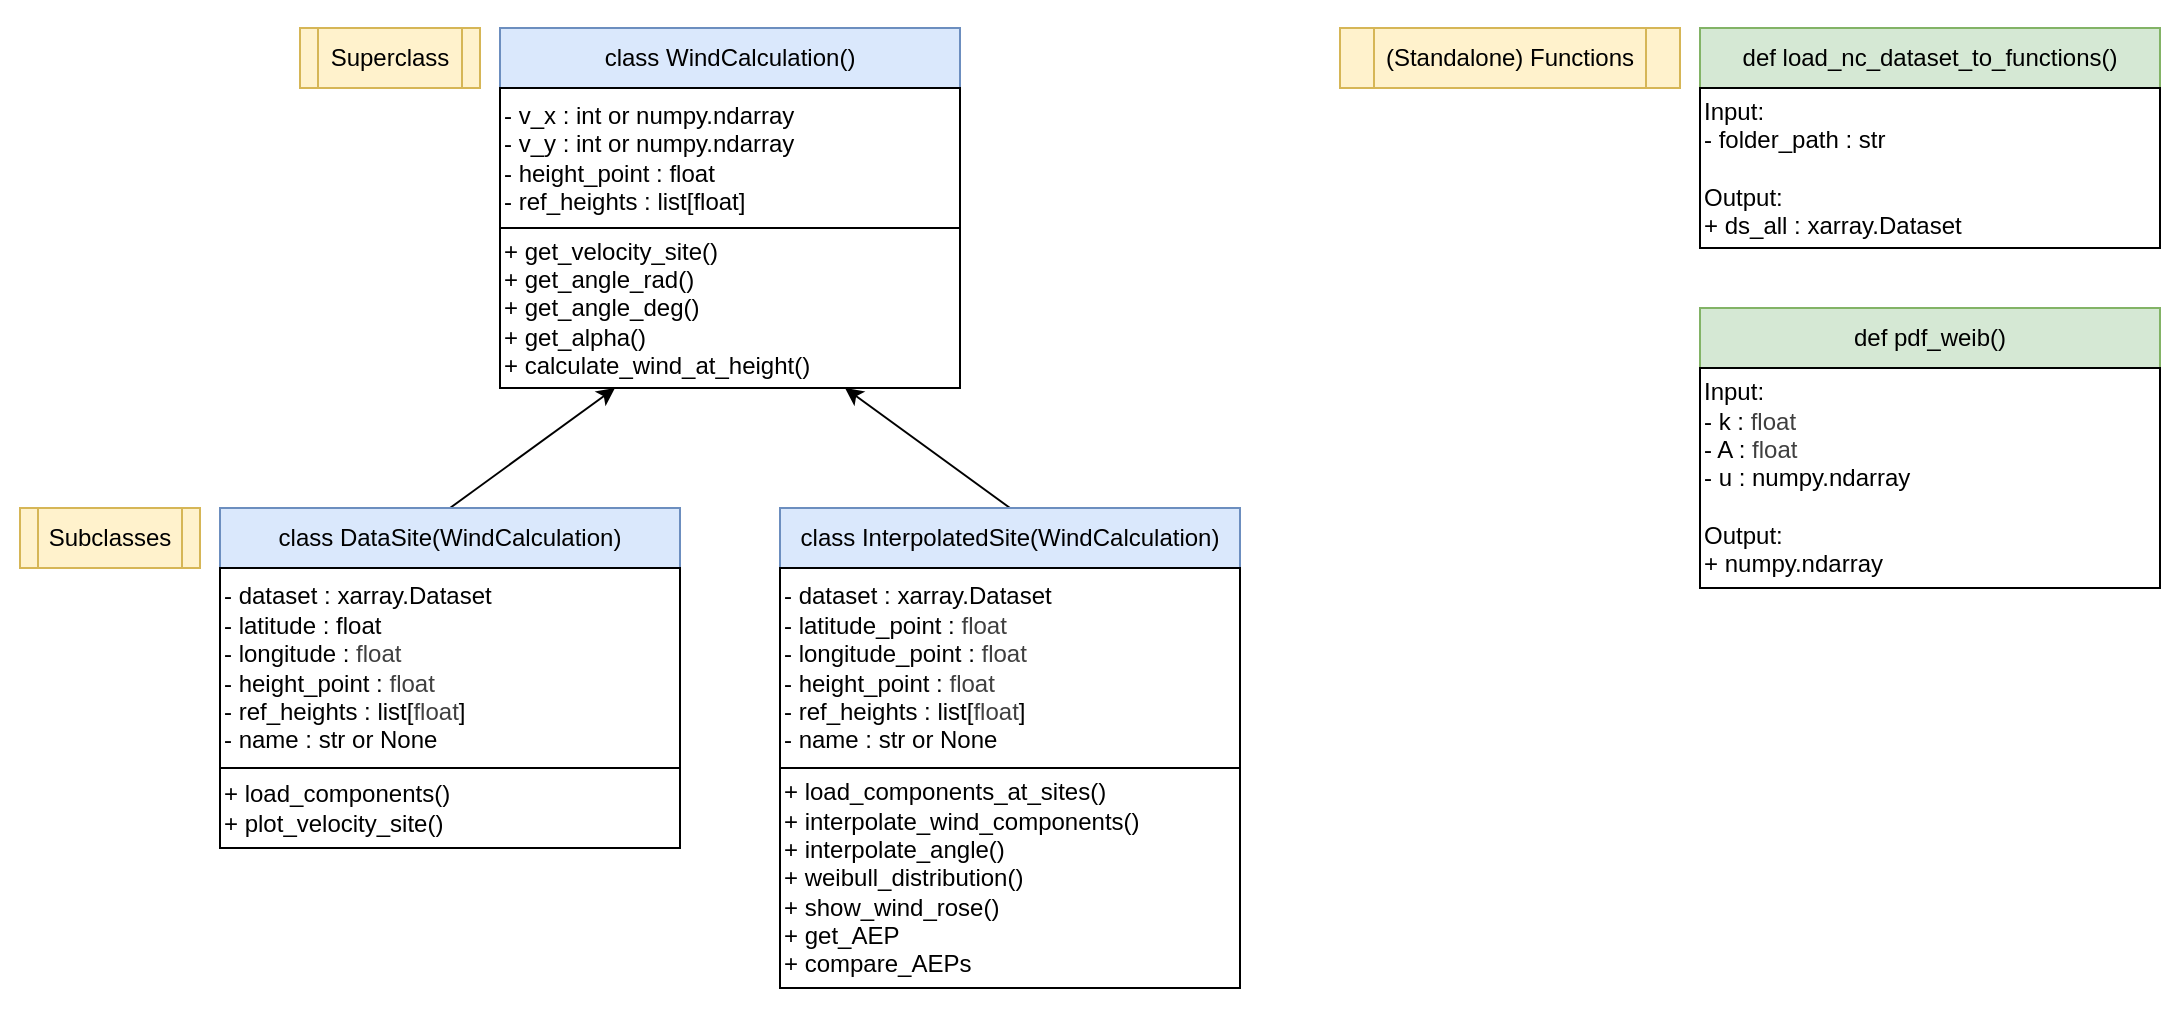 <mxfile>
    <diagram id="KyMx_F-SmI5y71zodP5E" name="Overview">
        <mxGraphModel dx="769" dy="360" grid="1" gridSize="10" guides="1" tooltips="1" connect="1" arrows="1" fold="1" page="1" pageScale="1" pageWidth="827" pageHeight="1169" math="0" shadow="0">
            <root>
                <mxCell id="0"/>
                <mxCell id="1" parent="0"/>
                <mxCell id="zshkGttgZmD-BAlz3QLt-19" value="" style="rounded=0;whiteSpace=wrap;html=1;strokeColor=none;" parent="1" vertex="1">
                    <mxGeometry x="30" y="26.5" width="1090" height="503.5" as="geometry"/>
                </mxCell>
                <mxCell id="2" value="class WindCalculation()" style="rounded=0;whiteSpace=wrap;html=1;fillColor=#dae8fc;strokeColor=#6c8ebf;" parent="1" vertex="1">
                    <mxGeometry x="280" y="40" width="230" height="30" as="geometry"/>
                </mxCell>
                <mxCell id="3" value="- v_x : int or numpy.ndarray&lt;div&gt;- v_y : int or numpy.ndarray&lt;/div&gt;&lt;div&gt;- height_point : float&lt;/div&gt;&lt;div&gt;- ref_heights : list[float]&lt;/div&gt;" style="rounded=0;whiteSpace=wrap;html=1;align=left;" parent="1" vertex="1">
                    <mxGeometry x="280" y="70" width="230" height="70" as="geometry"/>
                </mxCell>
                <mxCell id="4" value="+ get_velocity_site()&lt;div&gt;+ get_angle_rad()&lt;/div&gt;&lt;div&gt;+ get_angle_deg()&lt;/div&gt;&lt;div&gt;+ get_alpha()&lt;/div&gt;&lt;div&gt;+ calculate_wind_at_height()&lt;/div&gt;" style="rounded=0;whiteSpace=wrap;html=1;align=left;" parent="1" vertex="1">
                    <mxGeometry x="280" y="140" width="230" height="80" as="geometry"/>
                </mxCell>
                <mxCell id="9" style="edgeStyle=none;html=1;exitX=0.5;exitY=0;exitDx=0;exitDy=0;entryX=0.25;entryY=1;entryDx=0;entryDy=0;" parent="1" source="5" target="4" edge="1">
                    <mxGeometry relative="1" as="geometry"/>
                </mxCell>
                <mxCell id="5" value="class DataSite(WindCalculation)" style="rounded=0;whiteSpace=wrap;html=1;fillColor=#dae8fc;strokeColor=#6c8ebf;" parent="1" vertex="1">
                    <mxGeometry x="140" y="280" width="230" height="30" as="geometry"/>
                </mxCell>
                <mxCell id="10" style="edgeStyle=none;html=1;exitX=0.5;exitY=0;exitDx=0;exitDy=0;entryX=0.75;entryY=1;entryDx=0;entryDy=0;" parent="1" source="6" target="4" edge="1">
                    <mxGeometry relative="1" as="geometry"/>
                </mxCell>
                <mxCell id="6" value="class InterpolatedSite(WindCalculation)" style="rounded=0;whiteSpace=wrap;html=1;fillColor=#dae8fc;strokeColor=#6c8ebf;" parent="1" vertex="1">
                    <mxGeometry x="420" y="280" width="230" height="30" as="geometry"/>
                </mxCell>
                <mxCell id="7" value="&lt;div&gt;- dataset :&amp;nbsp;xarray.Dataset&lt;/div&gt;&lt;div&gt;- latitude : float&lt;/div&gt;&lt;div&gt;- longitude :&amp;nbsp;&lt;span style=&quot;color: rgb(63, 63, 63); background-color: transparent;&quot;&gt;float&lt;/span&gt;&lt;/div&gt;&lt;span style=&quot;background-color: transparent;&quot;&gt;- height_point :&amp;nbsp;&lt;/span&gt;&lt;span style=&quot;color: rgb(63, 63, 63);&quot;&gt;float&lt;/span&gt;&lt;div&gt;- ref_heights : list[&lt;span style=&quot;color: rgb(63, 63, 63);&quot;&gt;float&lt;/span&gt;]&lt;/div&gt;&lt;div&gt;- name : str or None&lt;/div&gt;" style="rounded=0;whiteSpace=wrap;html=1;align=left;" parent="1" vertex="1">
                    <mxGeometry x="140" y="310" width="230" height="100" as="geometry"/>
                </mxCell>
                <mxCell id="8" value="+ load_components()&lt;div&gt;+ plot_velocity_site()&lt;/div&gt;" style="rounded=0;whiteSpace=wrap;html=1;align=left;" parent="1" vertex="1">
                    <mxGeometry x="140" y="410" width="230" height="40" as="geometry"/>
                </mxCell>
                <mxCell id="11" value="Superclass" style="shape=process;whiteSpace=wrap;html=1;backgroundOutline=1;fillColor=#fff2cc;strokeColor=#d6b656;" parent="1" vertex="1">
                    <mxGeometry x="180" y="40" width="90" height="30" as="geometry"/>
                </mxCell>
                <mxCell id="12" value="Subclasses" style="shape=process;whiteSpace=wrap;html=1;backgroundOutline=1;fillColor=#fff2cc;strokeColor=#d6b656;" parent="1" vertex="1">
                    <mxGeometry x="40" y="280" width="90" height="30" as="geometry"/>
                </mxCell>
                <mxCell id="13" value="&lt;div&gt;- dataset :&amp;nbsp;xarray.Dataset&lt;/div&gt;&lt;div&gt;- latitude_point :&amp;nbsp;&lt;span style=&quot;color: rgb(63, 63, 63); background-color: transparent;&quot;&gt;float&lt;/span&gt;&lt;/div&gt;&lt;div&gt;- longitude_point :&amp;nbsp;&lt;span style=&quot;color: rgb(63, 63, 63); background-color: transparent;&quot;&gt;float&lt;/span&gt;&lt;/div&gt;&lt;span style=&quot;background-color: transparent;&quot;&gt;- height_point :&amp;nbsp;&lt;/span&gt;&lt;span style=&quot;color: rgb(63, 63, 63);&quot;&gt;float&lt;/span&gt;&lt;div&gt;- ref_heights : list[&lt;span style=&quot;color: rgb(63, 63, 63);&quot;&gt;float&lt;/span&gt;]&lt;/div&gt;&lt;div&gt;- name : str or None&lt;/div&gt;" style="rounded=0;whiteSpace=wrap;html=1;align=left;" parent="1" vertex="1">
                    <mxGeometry x="420" y="310" width="230" height="100" as="geometry"/>
                </mxCell>
                <mxCell id="14" value="+ load_components_at_sites()&lt;div&gt;+ interpolate_wind_components()&lt;/div&gt;&lt;div&gt;+ interpolate_angle()&lt;/div&gt;&lt;div&gt;+ weibull_distribution()&lt;/div&gt;&lt;div&gt;+ show_wind_rose()&lt;/div&gt;&lt;div&gt;+ get_AEP&lt;/div&gt;&lt;div&gt;+ compare_AEPs&lt;/div&gt;" style="rounded=0;whiteSpace=wrap;html=1;align=left;" parent="1" vertex="1">
                    <mxGeometry x="420" y="410" width="230" height="110" as="geometry"/>
                </mxCell>
                <mxCell id="15" value="(Standalone) Functions" style="shape=process;whiteSpace=wrap;html=1;backgroundOutline=1;fillColor=#fff2cc;strokeColor=#d6b656;" parent="1" vertex="1">
                    <mxGeometry x="700" y="40" width="170" height="30" as="geometry"/>
                </mxCell>
                <mxCell id="16" value="def load_nc_dataset_to_functions()" style="rounded=0;whiteSpace=wrap;html=1;fillColor=#d5e8d4;strokeColor=#82b366;" parent="1" vertex="1">
                    <mxGeometry x="880" y="40" width="230" height="30" as="geometry"/>
                </mxCell>
                <mxCell id="17" value="&lt;div&gt;Input:&lt;/div&gt;- folder_path :&amp;nbsp;str&lt;br&gt;&lt;div&gt;&lt;br&gt;&lt;/div&gt;&lt;div&gt;Output:&lt;/div&gt;&lt;div&gt;+ ds_all : xarray.Dataset&lt;/div&gt;" style="rounded=0;whiteSpace=wrap;html=1;align=left;" parent="1" vertex="1">
                    <mxGeometry x="880" y="70" width="230" height="80" as="geometry"/>
                </mxCell>
                <mxCell id="18" value="def pdf_weib()" style="rounded=0;whiteSpace=wrap;html=1;fillColor=#d5e8d4;strokeColor=#82b366;" parent="1" vertex="1">
                    <mxGeometry x="880" y="180" width="230" height="30" as="geometry"/>
                </mxCell>
                <mxCell id="19" value="&lt;div&gt;Input:&lt;/div&gt;- k :&amp;nbsp;&lt;span style=&quot;color: rgb(63, 63, 63);&quot;&gt;float&lt;/span&gt;&lt;div&gt;&lt;font color=&quot;#000000&quot;&gt;- A :&amp;nbsp;&lt;/font&gt;&lt;span style=&quot;color: rgb(63, 63, 63); background-color: transparent;&quot;&gt;float&lt;/span&gt;&lt;/div&gt;&lt;div&gt;&lt;font color=&quot;#000000&quot;&gt;- u : numpy.ndarray&lt;br&gt;&lt;/font&gt;&lt;div&gt;&lt;br&gt;&lt;/div&gt;&lt;div&gt;Output:&lt;/div&gt;&lt;div&gt;+&amp;nbsp;&lt;span style=&quot;color: rgb(0, 0, 0); background-color: transparent;&quot;&gt;numpy.ndarray&lt;/span&gt;&lt;/div&gt;&lt;/div&gt;" style="rounded=0;whiteSpace=wrap;html=1;align=left;" parent="1" vertex="1">
                    <mxGeometry x="880" y="210" width="230" height="110" as="geometry"/>
                </mxCell>
            </root>
        </mxGraphModel>
    </diagram>
    <diagram id="iiaf0r2DTsLB-Huh9DbL" name="Flowchart">
        <mxGraphModel dx="769" dy="360" grid="1" gridSize="10" guides="1" tooltips="1" connect="1" arrows="1" fold="1" page="1" pageScale="1" pageWidth="827" pageHeight="1169" math="0" shadow="0">
            <root>
                <mxCell id="0"/>
                <mxCell id="1" parent="0"/>
                <mxCell id="VdhQDZseqNjgmnQb-JIj-1" value="" style="rounded=0;whiteSpace=wrap;html=1;strokeColor=none;" parent="1" vertex="1">
                    <mxGeometry x="30" y="26.5" width="1490" height="613.5" as="geometry"/>
                </mxCell>
                <mxCell id="lu054xU_zKwWIk47hF1_-1" value="Flowchart (Example usage)" style="shape=process;whiteSpace=wrap;html=1;backgroundOutline=1;fillColor=#fff2cc;strokeColor=#d6b656;" parent="1" vertex="1">
                    <mxGeometry x="40" y="36.5" width="130" height="30" as="geometry"/>
                </mxCell>
                <mxCell id="lu054xU_zKwWIk47hF1_-2" value="def load_nc_dataset_to_functions()" style="rounded=0;whiteSpace=wrap;html=1;fillColor=#d5e8d4;strokeColor=#82b366;" parent="1" vertex="1">
                    <mxGeometry x="173" y="126.5" width="190" height="60" as="geometry"/>
                </mxCell>
                <mxCell id="lu054xU_zKwWIk47hF1_-3" value="" style="endArrow=classic;html=1;entryX=0.5;entryY=0;entryDx=0;entryDy=0;strokeWidth=2;" parent="1" target="lu054xU_zKwWIk47hF1_-2" edge="1">
                    <mxGeometry width="50" height="50" relative="1" as="geometry">
                        <mxPoint x="268" y="76.5" as="sourcePoint"/>
                        <mxPoint x="463" y="36.5" as="targetPoint"/>
                    </mxGeometry>
                </mxCell>
                <mxCell id="lu054xU_zKwWIk47hF1_-4" value="folder_path : str" style="text;html=1;align=left;verticalAlign=middle;whiteSpace=wrap;rounded=0;" parent="1" vertex="1">
                    <mxGeometry x="283" y="86.5" width="150" height="30" as="geometry"/>
                </mxCell>
                <mxCell id="lu054xU_zKwWIk47hF1_-5" value="" style="endArrow=classic;html=1;entryX=0.5;entryY=0;entryDx=0;entryDy=0;strokeWidth=2;exitX=0.5;exitY=1;exitDx=0;exitDy=0;" parent="1" source="lu054xU_zKwWIk47hF1_-2" target="lu054xU_zKwWIk47hF1_-7" edge="1">
                    <mxGeometry width="50" height="50" relative="1" as="geometry">
                        <mxPoint x="265.5" y="186.5" as="sourcePoint"/>
                        <mxPoint x="265.5" y="236.5" as="targetPoint"/>
                    </mxGeometry>
                </mxCell>
                <mxCell id="lu054xU_zKwWIk47hF1_-6" value="ds_all : xarray.Dataset" style="text;html=1;align=left;verticalAlign=middle;whiteSpace=wrap;rounded=0;" parent="1" vertex="1">
                    <mxGeometry x="283" y="196.5" width="150" height="30" as="geometry"/>
                </mxCell>
                <mxCell id="lu054xU_zKwWIk47hF1_-7" value="object InterpolatedSite()" style="rounded=1;whiteSpace=wrap;html=1;fillColor=#dae8fc;strokeColor=#6c8ebf;" parent="1" vertex="1">
                    <mxGeometry x="173" y="236.5" width="190" height="60" as="geometry"/>
                </mxCell>
                <mxCell id="lu054xU_zKwWIk47hF1_-8" value="" style="endArrow=classic;html=1;entryX=0;entryY=0.75;entryDx=0;entryDy=0;strokeWidth=2;" parent="1" target="lu054xU_zKwWIk47hF1_-7" edge="1">
                    <mxGeometry width="50" height="50" relative="1" as="geometry">
                        <mxPoint x="40" y="281.5" as="sourcePoint"/>
                        <mxPoint x="103" y="276.5" as="targetPoint"/>
                    </mxGeometry>
                </mxCell>
                <mxCell id="lu054xU_zKwWIk47hF1_-9" value="" style="endArrow=classic;html=1;strokeWidth=2;exitX=0.5;exitY=1;exitDx=0;exitDy=0;" parent="1" source="lu054xU_zKwWIk47hF1_-7" edge="1">
                    <mxGeometry width="50" height="50" relative="1" as="geometry">
                        <mxPoint x="278" y="86.5" as="sourcePoint"/>
                        <mxPoint x="268" y="366.5" as="targetPoint"/>
                    </mxGeometry>
                </mxCell>
                <mxCell id="lu054xU_zKwWIk47hF1_-10" value="" style="verticalLabelPosition=bottom;shadow=0;dashed=0;align=center;html=1;verticalAlign=top;strokeWidth=1;shape=mxgraph.mockup.graphics.plotChart;strokeColor=none;strokeColor2=#aaaaaa;strokeColor3=#666666;fillColor2=#99aaff,#0022ff,#008cff;" parent="1" vertex="1">
                    <mxGeometry x="218" y="376.5" width="100" height="50" as="geometry"/>
                </mxCell>
                <mxCell id="lu054xU_zKwWIk47hF1_-11" value="Data along with visualizations. This includes: wind distribution, wind rose, and AEP" style="text;html=1;align=left;verticalAlign=middle;whiteSpace=wrap;rounded=0;" parent="1" vertex="1">
                    <mxGeometry x="283" y="306.5" width="150" height="60" as="geometry"/>
                </mxCell>
                <mxCell id="lu054xU_zKwWIk47hF1_-12" value="self.load_components_at_sites()" style="rounded=1;whiteSpace=wrap;html=1;fillColor=#f8cecc;strokeColor=#b85450;" parent="1" vertex="1">
                    <mxGeometry x="601.13" y="126.5" width="210" height="60" as="geometry"/>
                </mxCell>
                <mxCell id="lu054xU_zKwWIk47hF1_-13" value="self.interpolate_wind_components()" style="rounded=1;whiteSpace=wrap;html=1;fillColor=#f8cecc;strokeColor=#b85450;" parent="1" vertex="1">
                    <mxGeometry x="601.13" y="236.5" width="210" height="60" as="geometry"/>
                </mxCell>
                <mxCell id="lu054xU_zKwWIk47hF1_-14" value="super.init()" style="rounded=1;whiteSpace=wrap;html=1;fillColor=#f8cecc;strokeColor=#b85450;" parent="1" vertex="1">
                    <mxGeometry x="661.13" y="346.5" width="90" height="60" as="geometry"/>
                </mxCell>
                <mxCell id="lu054xU_zKwWIk47hF1_-15" value="self.interpolate_angle()" style="rounded=1;whiteSpace=wrap;html=1;fillColor=#f8cecc;strokeColor=#b85450;" parent="1" vertex="1">
                    <mxGeometry x="601.13" y="458" width="210" height="60" as="geometry"/>
                </mxCell>
                <mxCell id="lu054xU_zKwWIk47hF1_-16" value="self.weibull_distribution()" style="rounded=1;whiteSpace=wrap;html=1;fillColor=#f8cecc;strokeColor=#b85450;" parent="1" vertex="1">
                    <mxGeometry x="1131.13" y="136.5" width="210" height="60" as="geometry"/>
                </mxCell>
                <mxCell id="lu054xU_zKwWIk47hF1_-17" value="self.get_AEP()" style="rounded=1;whiteSpace=wrap;html=1;fillColor=#f8cecc;strokeColor=#b85450;" parent="1" vertex="1">
                    <mxGeometry x="1131.13" y="246.5" width="210" height="60" as="geometry"/>
                </mxCell>
                <mxCell id="lu054xU_zKwWIk47hF1_-18" value="self.compare_AEPs()" style="rounded=1;whiteSpace=wrap;html=1;fillColor=#f8cecc;strokeColor=#b85450;" parent="1" vertex="1">
                    <mxGeometry x="1131.13" y="356.5" width="210" height="60" as="geometry"/>
                </mxCell>
                <mxCell id="lu054xU_zKwWIk47hF1_-19" value="self.show_wind_rose()" style="rounded=1;whiteSpace=wrap;html=1;fillColor=#f8cecc;strokeColor=#b85450;" parent="1" vertex="1">
                    <mxGeometry x="1131.13" y="488" width="210" height="60" as="geometry"/>
                </mxCell>
                <mxCell id="lu054xU_zKwWIk47hF1_-20" value="Step 1: Data initialization" style="shape=hexagon;perimeter=hexagonPerimeter2;whiteSpace=wrap;html=1;fixedSize=1;fillColor=#e1d5e7;strokeColor=#9673a6;" parent="1" vertex="1">
                    <mxGeometry x="621.13" y="36.5" width="170" height="30" as="geometry"/>
                </mxCell>
                <mxCell id="lu054xU_zKwWIk47hF1_-21" value="Step 2: Data processing &amp;amp; visualization" style="shape=hexagon;perimeter=hexagonPerimeter2;whiteSpace=wrap;html=1;fixedSize=1;fillColor=#e1d5e7;strokeColor=#9673a6;" parent="1" vertex="1">
                    <mxGeometry x="1151.13" y="36.5" width="170" height="40" as="geometry"/>
                </mxCell>
                <mxCell id="lu054xU_zKwWIk47hF1_-22" value="" style="endArrow=classic;html=1;strokeWidth=2;exitX=0.5;exitY=1;exitDx=0;exitDy=0;entryX=0.5;entryY=0;entryDx=0;entryDy=0;" parent="1" source="lu054xU_zKwWIk47hF1_-14" target="lu054xU_zKwWIk47hF1_-15" edge="1">
                    <mxGeometry width="50" height="50" relative="1" as="geometry">
                        <mxPoint x="346.13" y="306.5" as="sourcePoint"/>
                        <mxPoint x="706.63" y="446.5" as="targetPoint"/>
                        <Array as="points"/>
                    </mxGeometry>
                </mxCell>
                <mxCell id="lu054xU_zKwWIk47hF1_-23" value="" style="endArrow=classic;html=1;strokeWidth=2;exitX=0.5;exitY=1;exitDx=0;exitDy=0;entryX=0.5;entryY=0;entryDx=0;entryDy=0;" parent="1" source="lu054xU_zKwWIk47hF1_-15" target="lu054xU_zKwWIk47hF1_-37" edge="1">
                    <mxGeometry width="50" height="50" relative="1" as="geometry">
                        <mxPoint x="958.63" y="186.5" as="sourcePoint"/>
                        <mxPoint x="1113.63" y="256.5" as="targetPoint"/>
                        <Array as="points"/>
                    </mxGeometry>
                </mxCell>
                <mxCell id="lu054xU_zKwWIk47hF1_-24" value="" style="endArrow=classic;html=1;entryX=0.5;entryY=0;entryDx=0;entryDy=0;strokeWidth=2;" parent="1" target="lu054xU_zKwWIk47hF1_-12" edge="1">
                    <mxGeometry width="50" height="50" relative="1" as="geometry">
                        <mxPoint x="706.13" y="76.5" as="sourcePoint"/>
                        <mxPoint x="346.13" y="136.5" as="targetPoint"/>
                    </mxGeometry>
                </mxCell>
                <mxCell id="lu054xU_zKwWIk47hF1_-25" value="" style="endArrow=classic;html=1;entryX=0.5;entryY=0;entryDx=0;entryDy=0;strokeWidth=2;exitX=0.5;exitY=1;exitDx=0;exitDy=0;" parent="1" source="lu054xU_zKwWIk47hF1_-12" target="lu054xU_zKwWIk47hF1_-13" edge="1">
                    <mxGeometry width="50" height="50" relative="1" as="geometry">
                        <mxPoint x="705.68" y="186.5" as="sourcePoint"/>
                        <mxPoint x="705.68" y="236.5" as="targetPoint"/>
                    </mxGeometry>
                </mxCell>
                <mxCell id="lu054xU_zKwWIk47hF1_-26" value="" style="endArrow=classic;html=1;entryX=0.5;entryY=0;entryDx=0;entryDy=0;strokeWidth=2;exitX=0.5;exitY=1;exitDx=0;exitDy=0;" parent="1" source="lu054xU_zKwWIk47hF1_-13" target="lu054xU_zKwWIk47hF1_-14" edge="1">
                    <mxGeometry width="50" height="50" relative="1" as="geometry">
                        <mxPoint x="705.68" y="296.5" as="sourcePoint"/>
                        <mxPoint x="705.68" y="346.5" as="targetPoint"/>
                    </mxGeometry>
                </mxCell>
                <mxCell id="lu054xU_zKwWIk47hF1_-27" value="" style="endArrow=classic;html=1;entryX=0;entryY=0.5;entryDx=0;entryDy=0;strokeWidth=2;" parent="1" target="lu054xU_zKwWIk47hF1_-16" edge="1">
                    <mxGeometry width="50" height="50" relative="1" as="geometry">
                        <mxPoint x="987.63" y="166.5" as="sourcePoint"/>
                        <mxPoint x="896.13" y="146.5" as="targetPoint"/>
                    </mxGeometry>
                </mxCell>
                <mxCell id="lu054xU_zKwWIk47hF1_-28" value="" style="endArrow=classic;html=1;strokeWidth=2;exitX=1;exitY=0.5;exitDx=0;exitDy=0;" parent="1" source="lu054xU_zKwWIk47hF1_-19" edge="1">
                    <mxGeometry width="50" height="50" relative="1" as="geometry">
                        <mxPoint x="1347.63" y="518" as="sourcePoint"/>
                        <mxPoint x="1387.63" y="518" as="targetPoint"/>
                    </mxGeometry>
                </mxCell>
                <mxCell id="lu054xU_zKwWIk47hF1_-29" value="" style="endArrow=classic;html=1;entryX=0;entryY=0.5;entryDx=0;entryDy=0;strokeWidth=2;" parent="1" target="lu054xU_zKwWIk47hF1_-18" edge="1">
                    <mxGeometry width="50" height="50" relative="1" as="geometry">
                        <mxPoint x="987.63" y="386.5" as="sourcePoint"/>
                        <mxPoint x="1141.13" y="286.5" as="targetPoint"/>
                    </mxGeometry>
                </mxCell>
                <mxCell id="lu054xU_zKwWIk47hF1_-30" value="" style="endArrow=classic;html=1;entryX=0.25;entryY=0;entryDx=0;entryDy=0;strokeWidth=2;exitX=1;exitY=0.5;exitDx=0;exitDy=0;" parent="1" source="lu054xU_zKwWIk47hF1_-31" target="lu054xU_zKwWIk47hF1_-16" edge="1">
                    <mxGeometry width="50" height="50" relative="1" as="geometry">
                        <mxPoint x="1391.13" y="166.5" as="sourcePoint"/>
                        <mxPoint x="1141.13" y="176.5" as="targetPoint"/>
                        <Array as="points">
                            <mxPoint x="1183.63" y="96.5"/>
                        </Array>
                    </mxGeometry>
                </mxCell>
                <mxCell id="lu054xU_zKwWIk47hF1_-31" value="def pdf_weib()" style="rounded=0;whiteSpace=wrap;html=1;fillColor=#d5e8d4;strokeColor=#82b366;" parent="1" vertex="1">
                    <mxGeometry x="987.63" y="76.5" width="100" height="40" as="geometry"/>
                </mxCell>
                <mxCell id="lu054xU_zKwWIk47hF1_-32" value="&lt;span style=&quot;color: rgb(0, 0, 0);&quot;&gt;get_velocity_site()&lt;/span&gt;&lt;div style=&quot;&quot;&gt;get_angle_rad()&lt;/div&gt;&lt;div style=&quot;&quot;&gt;get_angle_deg()&lt;/div&gt;&lt;div style=&quot;&quot;&gt;get_alpha()&lt;/div&gt;&lt;div style=&quot;&quot;&gt;calculate_wind_at_height()&lt;/div&gt;" style="rounded=1;whiteSpace=wrap;html=1;fillColor=#f8cecc;strokeColor=#b85450;align=center;" parent="1" vertex="1">
                    <mxGeometry x="474.13" y="335" width="160" height="80" as="geometry"/>
                </mxCell>
                <mxCell id="lu054xU_zKwWIk47hF1_-33" value="&lt;font style=&quot;font-size: 72px;&quot;&gt;}&lt;/font&gt;" style="text;html=1;align=center;verticalAlign=middle;whiteSpace=wrap;rounded=0;fontStyle=0;fontFamily=Times New Roman;" parent="1" vertex="1">
                    <mxGeometry x="618.13" y="330" width="60" height="80" as="geometry"/>
                </mxCell>
                <mxCell id="lu054xU_zKwWIk47hF1_-34" value="v_x_sites : dict[str, numpy.ndarray]&lt;div&gt;v_y_sites : dict[str, numpy.ndarray]&lt;u&gt;&lt;/u&gt;&lt;/div&gt;" style="text;html=1;align=left;verticalAlign=middle;whiteSpace=wrap;rounded=0;" parent="1" vertex="1">
                    <mxGeometry x="711.13" y="196.5" width="186.5" height="30" as="geometry"/>
                </mxCell>
                <mxCell id="lu054xU_zKwWIk47hF1_-35" value="interp_dict : dict[str, numpy.ndarray]&lt;div&gt;v_x_point : numpy.ndarray&lt;/div&gt;&lt;div&gt;&lt;span style=&quot;color: rgb(63, 63, 63);&quot;&gt;v_y_point : numpy.ndarray&lt;/span&gt;&lt;u&gt;&lt;/u&gt;&lt;/div&gt;" style="text;html=1;align=left;verticalAlign=middle;whiteSpace=wrap;rounded=0;" parent="1" vertex="1">
                    <mxGeometry x="711.13" y="296.5" width="196.5" height="51.5" as="geometry"/>
                </mxCell>
                <mxCell id="lu054xU_zKwWIk47hF1_-36" value="" style="endArrow=classic;html=1;entryX=0.5;entryY=0;entryDx=0;entryDy=0;strokeWidth=2;exitX=0.5;exitY=1;exitDx=0;exitDy=0;" parent="1" source="lu054xU_zKwWIk47hF1_-16" target="lu054xU_zKwWIk47hF1_-17" edge="1">
                    <mxGeometry width="50" height="50" relative="1" as="geometry">
                        <mxPoint x="1091.13" y="176.5" as="sourcePoint"/>
                        <mxPoint x="1141.63" y="176.5" as="targetPoint"/>
                    </mxGeometry>
                </mxCell>
                <mxCell id="lu054xU_zKwWIk47hF1_-37" value="Inital object" style="rounded=1;whiteSpace=wrap;html=1;fillColor=#dae8fc;strokeColor=#6c8ebf;" parent="1" vertex="1">
                    <mxGeometry x="661.13" y="566.5" width="90" height="60" as="geometry"/>
                </mxCell>
                <mxCell id="lu054xU_zKwWIk47hF1_-38" value="" style="endArrow=classic;html=1;strokeWidth=2;exitX=0.5;exitY=1;exitDx=0;exitDy=0;entryX=0.5;entryY=0;entryDx=0;entryDy=0;" parent="1" source="lu054xU_zKwWIk47hF1_-17" target="lu054xU_zKwWIk47hF1_-18" edge="1">
                    <mxGeometry width="50" height="50" relative="1" as="geometry">
                        <mxPoint x="1246.63" y="206.5" as="sourcePoint"/>
                        <mxPoint x="1236.63" y="356.5" as="targetPoint"/>
                    </mxGeometry>
                </mxCell>
                <mxCell id="lu054xU_zKwWIk47hF1_-39" value="" style="endArrow=classic;html=1;strokeWidth=2;entryX=0;entryY=0.5;entryDx=0;entryDy=0;" parent="1" target="lu054xU_zKwWIk47hF1_-17" edge="1">
                    <mxGeometry width="50" height="50" relative="1" as="geometry">
                        <mxPoint x="987.63" y="276.5" as="sourcePoint"/>
                        <mxPoint x="1094.63" y="276.76" as="targetPoint"/>
                    </mxGeometry>
                </mxCell>
                <mxCell id="lu054xU_zKwWIk47hF1_-40" value="year : int&lt;div&gt;show_plot : bool&lt;/div&gt;" style="text;html=1;align=left;verticalAlign=middle;whiteSpace=wrap;rounded=0;" parent="1" vertex="1">
                    <mxGeometry x="987.63" y="126.5" width="130" height="30" as="geometry"/>
                </mxCell>
                <mxCell id="lu054xU_zKwWIk47hF1_-41" value="" style="endArrow=classic;html=1;entryX=0.5;entryY=0;entryDx=0;entryDy=0;strokeWidth=2;exitX=0.5;exitY=1;exitDx=0;exitDy=0;" parent="1" target="lu054xU_zKwWIk47hF1_-16" edge="1">
                    <mxGeometry width="50" height="50" relative="1" as="geometry">
                        <mxPoint x="1235.77" y="86.5" as="sourcePoint"/>
                        <mxPoint x="1235.77" y="136.5" as="targetPoint"/>
                    </mxGeometry>
                </mxCell>
                <mxCell id="lu054xU_zKwWIk47hF1_-42" value="wind_speeds : numpy.ndarray" style="text;html=1;align=left;verticalAlign=middle;whiteSpace=wrap;rounded=0;" parent="1" vertex="1">
                    <mxGeometry x="1241.13" y="96.5" width="166.5" height="30" as="geometry"/>
                </mxCell>
                <mxCell id="lu054xU_zKwWIk47hF1_-43" value="k :&amp;nbsp;&lt;span style=&quot;color: rgb(63, 63, 63);&quot;&gt;float&lt;/span&gt;&lt;div&gt;A :&amp;nbsp;&lt;span style=&quot;color: rgb(63, 63, 63); background-color: transparent;&quot;&gt;float&lt;/span&gt;&lt;/div&gt;" style="text;html=1;align=left;verticalAlign=middle;whiteSpace=wrap;rounded=0;" parent="1" vertex="1">
                    <mxGeometry x="1241.13" y="206.5" width="166.5" height="30" as="geometry"/>
                </mxCell>
                <mxCell id="lu054xU_zKwWIk47hF1_-44" value="&lt;div&gt;power_curve : pandas.DataFrame&lt;/div&gt;year : int&lt;div&gt;show_curve : bool&lt;/div&gt;" style="text;html=1;align=left;verticalAlign=middle;whiteSpace=wrap;rounded=0;" parent="1" vertex="1">
                    <mxGeometry x="987.63" y="206.5" width="130" height="60" as="geometry"/>
                </mxCell>
                <mxCell id="lu054xU_zKwWIk47hF1_-45" value="&lt;div&gt;latitude_point :&amp;nbsp;&lt;span style=&quot;color: rgb(63, 63, 63); background-color: transparent;&quot;&gt;float&lt;/span&gt;&lt;/div&gt;&lt;div&gt;longitude_point :&amp;nbsp;&lt;span style=&quot;color: rgb(63, 63, 63); background-color: transparent;&quot;&gt;float&lt;/span&gt;&lt;/div&gt;&lt;span style=&quot;background-color: transparent;&quot;&gt;height_point :&amp;nbsp;&lt;/span&gt;&lt;span style=&quot;color: rgb(63, 63, 63);&quot;&gt;float&lt;/span&gt;&lt;div&gt;ref_heights : list[&lt;span style=&quot;color: rgb(63, 63, 63);&quot;&gt;float&lt;/span&gt;]&lt;/div&gt;&lt;div&gt;name : str or None&lt;/div&gt;" style="text;html=1;align=left;verticalAlign=middle;whiteSpace=wrap;rounded=0;" parent="1" vertex="1">
                    <mxGeometry x="40" y="196.5" width="150" height="75" as="geometry"/>
                </mxCell>
                <mxCell id="lu054xU_zKwWIk47hF1_-46" value="year : int&lt;div&gt;show_comparison : bool&lt;/div&gt;" style="text;html=1;align=left;verticalAlign=middle;whiteSpace=wrap;rounded=0;" parent="1" vertex="1">
                    <mxGeometry x="987.63" y="346.5" width="140" height="30" as="geometry"/>
                </mxCell>
                <mxCell id="lu054xU_zKwWIk47hF1_-47" value="&lt;font style=&quot;font-size: 8px;&quot;&gt;Exceptions&lt;/font&gt;" style="rhombus;whiteSpace=wrap;html=1;fillColor=#eeeeee;strokeColor=#36393d;" parent="1" vertex="1">
                    <mxGeometry x="531.13" y="36.5" width="70" height="36.5" as="geometry"/>
                </mxCell>
                <mxCell id="lu054xU_zKwWIk47hF1_-48" value="AEP :&amp;nbsp;&lt;span style=&quot;color: rgb(63, 63, 63);&quot;&gt;float&lt;/span&gt;&lt;div&gt;CF :&amp;nbsp;&lt;span style=&quot;color: rgb(63, 63, 63); background-color: transparent;&quot;&gt;float&lt;/span&gt;&lt;/div&gt;" style="text;html=1;align=left;verticalAlign=middle;whiteSpace=wrap;rounded=0;" parent="1" vertex="1">
                    <mxGeometry x="1241.13" y="316.5" width="166.5" height="30" as="geometry"/>
                </mxCell>
                <mxCell id="lu054xU_zKwWIk47hF1_-49" value="" style="endArrow=classic;html=1;strokeWidth=2;exitX=1;exitY=0.5;exitDx=0;exitDy=0;" parent="1" source="lu054xU_zKwWIk47hF1_-18" edge="1">
                    <mxGeometry width="50" height="50" relative="1" as="geometry">
                        <mxPoint x="1246.63" y="316.5" as="sourcePoint"/>
                        <mxPoint x="1387.63" y="386.5" as="targetPoint"/>
                    </mxGeometry>
                </mxCell>
                <mxCell id="lu054xU_zKwWIk47hF1_-50" value="AEPs : dict[str,&amp;nbsp;&lt;span style=&quot;color: rgb(63, 63, 63);&quot;&gt;float&lt;/span&gt;]&lt;div&gt;CFs : dict[str,&amp;nbsp;&lt;span style=&quot;color: rgb(63, 63, 63); background-color: transparent;&quot;&gt;float&lt;/span&gt;&lt;span style=&quot;background-color: transparent;&quot;&gt;]&lt;/span&gt;&lt;/div&gt;" style="text;html=1;align=left;verticalAlign=middle;whiteSpace=wrap;rounded=0;" parent="1" vertex="1">
                    <mxGeometry x="1347.63" y="341.5" width="166.5" height="30" as="geometry"/>
                </mxCell>
                <mxCell id="lu054xU_zKwWIk47hF1_-51" value="wind_speed : numpy.ndarray&lt;div&gt;wind_direction :&amp;nbsp;&lt;span style=&quot;color: rgb(0, 0, 0); background-color: transparent;&quot;&gt;numpy.ndarray&lt;/span&gt;&lt;/div&gt;" style="text;html=1;align=left;verticalAlign=middle;whiteSpace=wrap;rounded=0;" parent="1" vertex="1">
                    <mxGeometry x="1345.88" y="473" width="170" height="30" as="geometry"/>
                </mxCell>
                <mxCell id="lu054xU_zKwWIk47hF1_-52" value="wind_speeds : numpy.ndarray" style="text;html=1;align=left;verticalAlign=middle;whiteSpace=wrap;rounded=0;" parent="1" vertex="1">
                    <mxGeometry x="1241.13" y="446.5" width="166.5" height="30" as="geometry"/>
                </mxCell>
                <mxCell id="lu054xU_zKwWIk47hF1_-53" value="" style="endArrow=classic;html=1;strokeWidth=2;entryX=0.5;entryY=0;entryDx=0;entryDy=0;" parent="1" target="lu054xU_zKwWIk47hF1_-19" edge="1">
                    <mxGeometry width="50" height="50" relative="1" as="geometry">
                        <mxPoint x="1236.63" y="436.5" as="sourcePoint"/>
                        <mxPoint x="1246.63" y="366.5" as="targetPoint"/>
                    </mxGeometry>
                </mxCell>
                <mxCell id="lu054xU_zKwWIk47hF1_-54" value="ds_all : xarray.Dataset" style="text;html=1;align=left;verticalAlign=middle;whiteSpace=wrap;rounded=0;" parent="1" vertex="1">
                    <mxGeometry x="711.13" y="86.5" width="150" height="30" as="geometry"/>
                </mxCell>
                <mxCell id="lu054xU_zKwWIk47hF1_-55" value="thetas_h_ref : numpy.ndarray&lt;div&gt;h_refs : list[float]&lt;/div&gt;&lt;div&gt;h_point : float&lt;/div&gt;" style="text;html=1;align=left;verticalAlign=middle;whiteSpace=wrap;rounded=0;" parent="1" vertex="1">
                    <mxGeometry x="711.13" y="406.5" width="196.5" height="51.5" as="geometry"/>
                </mxCell>
                <mxCell id="lu054xU_zKwWIk47hF1_-56" value="theta_rad : numpy.ndarray&lt;div&gt;theta_deg : numpy.ndarray&lt;/div&gt;" style="text;html=1;align=left;verticalAlign=middle;whiteSpace=wrap;rounded=0;" parent="1" vertex="1">
                    <mxGeometry x="711.13" y="515" width="196.5" height="51.5" as="geometry"/>
                </mxCell>
                <mxCell id="lu054xU_zKwWIk47hF1_-57" value="" style="verticalLabelPosition=bottom;shadow=0;dashed=0;align=center;html=1;verticalAlign=top;strokeWidth=1;shape=mxgraph.mockup.graphics.plotChart;strokeColor=none;strokeColor2=#aaaaaa;strokeColor3=#666666;fillColor2=#99aaff,#0022ff,#008cff;" parent="1" vertex="1">
                    <mxGeometry x="1391.13" y="506.5" width="60" height="30" as="geometry"/>
                </mxCell>
                <mxCell id="lu054xU_zKwWIk47hF1_-58" value="" style="verticalLabelPosition=bottom;shadow=0;dashed=0;align=center;html=1;verticalAlign=top;strokeWidth=1;shape=mxgraph.mockup.graphics.plotChart;strokeColor=none;strokeColor2=#aaaaaa;strokeColor3=#666666;fillColor2=#99aaff,#0022ff,#008cff;" parent="1" vertex="1">
                    <mxGeometry x="1391.13" y="371.5" width="60" height="30" as="geometry"/>
                </mxCell>
                <mxCell id="lu054xU_zKwWIk47hF1_-59" value="" style="endArrow=classic;html=1;strokeWidth=2;exitX=1;exitY=0.5;exitDx=0;exitDy=0;" parent="1" source="lu054xU_zKwWIk47hF1_-16" edge="1">
                    <mxGeometry width="50" height="50" relative="1" as="geometry">
                        <mxPoint x="1337.63" y="166.5" as="sourcePoint"/>
                        <mxPoint x="1387.13" y="166.5" as="targetPoint"/>
                    </mxGeometry>
                </mxCell>
                <mxCell id="lu054xU_zKwWIk47hF1_-60" value="" style="verticalLabelPosition=bottom;shadow=0;dashed=0;align=center;html=1;verticalAlign=top;strokeWidth=1;shape=mxgraph.mockup.graphics.plotChart;strokeColor=none;strokeColor2=#aaaaaa;strokeColor3=#666666;fillColor2=#99aaff,#0022ff,#008cff;" parent="1" vertex="1">
                    <mxGeometry x="1390.63" y="151.5" width="60" height="30" as="geometry"/>
                </mxCell>
                <mxCell id="lu054xU_zKwWIk47hF1_-61" value="&lt;font style=&quot;font-size: 8px;&quot;&gt;Exc.&lt;/font&gt;" style="rhombus;whiteSpace=wrap;html=1;fillColor=#eeeeee;strokeColor=#36393d;" parent="1" vertex="1">
                    <mxGeometry x="730" y="391.5" width="30.87" height="20" as="geometry"/>
                </mxCell>
            </root>
        </mxGraphModel>
    </diagram>
    <diagram id="xkYkaGbiUL17ykcF0Vqd" name="GitWorkflow">
        <mxGraphModel dx="769" dy="360" grid="1" gridSize="10" guides="1" tooltips="1" connect="1" arrows="1" fold="1" page="1" pageScale="1" pageWidth="827" pageHeight="1169" math="0" shadow="0">
            <root>
                <mxCell id="0"/>
                <mxCell id="1" parent="0"/>
                <mxCell id="xFI5ihEWfB_DuftHIHek-17" value="" style="rounded=0;whiteSpace=wrap;html=1;strokeColor=none;" parent="1" vertex="1">
                    <mxGeometry x="40" y="40" width="400" height="250" as="geometry"/>
                </mxCell>
                <mxCell id="xFI5ihEWfB_DuftHIHek-2" value="main" style="rounded=1;whiteSpace=wrap;html=1;" parent="1" vertex="1">
                    <mxGeometry x="200" y="50" width="80" height="40" as="geometry"/>
                </mxCell>
                <mxCell id="xFI5ihEWfB_DuftHIHek-14" style="edgeStyle=none;html=1;" parent="1" source="xFI5ihEWfB_DuftHIHek-3" target="xFI5ihEWfB_DuftHIHek-2" edge="1">
                    <mxGeometry relative="1" as="geometry"/>
                </mxCell>
                <mxCell id="xFI5ihEWfB_DuftHIHek-3" value="dev" style="rounded=1;whiteSpace=wrap;html=1;" parent="1" vertex="1">
                    <mxGeometry x="200" y="130" width="80" height="40" as="geometry"/>
                </mxCell>
                <mxCell id="xFI5ihEWfB_DuftHIHek-8" style="edgeStyle=none;html=1;entryX=0;entryY=1;entryDx=0;entryDy=0;" parent="1" source="xFI5ihEWfB_DuftHIHek-4" target="xFI5ihEWfB_DuftHIHek-3" edge="1">
                    <mxGeometry relative="1" as="geometry"/>
                </mxCell>
                <mxCell id="xFI5ihEWfB_DuftHIHek-4" value="classing" style="rounded=1;whiteSpace=wrap;html=1;" parent="1" vertex="1">
                    <mxGeometry x="50" y="210" width="80" height="40" as="geometry"/>
                </mxCell>
                <mxCell id="xFI5ihEWfB_DuftHIHek-10" style="edgeStyle=none;html=1;entryX=0.75;entryY=1;entryDx=0;entryDy=0;" parent="1" source="xFI5ihEWfB_DuftHIHek-5" target="xFI5ihEWfB_DuftHIHek-3" edge="1">
                    <mxGeometry relative="1" as="geometry"/>
                </mxCell>
                <mxCell id="xFI5ihEWfB_DuftHIHek-5" value="diagramming" style="rounded=1;whiteSpace=wrap;html=1;" parent="1" vertex="1">
                    <mxGeometry x="250" y="210" width="80" height="40" as="geometry"/>
                </mxCell>
                <mxCell id="xFI5ihEWfB_DuftHIHek-9" style="edgeStyle=none;html=1;entryX=0.25;entryY=1;entryDx=0;entryDy=0;" parent="1" source="xFI5ihEWfB_DuftHIHek-6" target="xFI5ihEWfB_DuftHIHek-3" edge="1">
                    <mxGeometry relative="1" as="geometry"/>
                </mxCell>
                <mxCell id="xFI5ihEWfB_DuftHIHek-6" value="cleaning" style="rounded=1;whiteSpace=wrap;html=1;" parent="1" vertex="1">
                    <mxGeometry x="150" y="210" width="80" height="40" as="geometry"/>
                </mxCell>
                <mxCell id="xFI5ihEWfB_DuftHIHek-11" style="edgeStyle=none;html=1;entryX=1;entryY=1;entryDx=0;entryDy=0;" parent="1" source="xFI5ihEWfB_DuftHIHek-7" target="xFI5ihEWfB_DuftHIHek-3" edge="1">
                    <mxGeometry relative="1" as="geometry"/>
                </mxCell>
                <mxCell id="xFI5ihEWfB_DuftHIHek-7" value="testing" style="rounded=1;whiteSpace=wrap;html=1;" parent="1" vertex="1">
                    <mxGeometry x="350" y="210" width="80" height="40" as="geometry"/>
                </mxCell>
                <mxCell id="xFI5ihEWfB_DuftHIHek-13" value="" style="endArrow=classic;startArrow=classic;html=1;exitX=1;exitY=0.5;exitDx=0;exitDy=0;entryX=0;entryY=0.5;entryDx=0;entryDy=0;" parent="1" source="xFI5ihEWfB_DuftHIHek-4" target="xFI5ihEWfB_DuftHIHek-6" edge="1">
                    <mxGeometry width="50" height="50" relative="1" as="geometry">
                        <mxPoint x="300" y="340" as="sourcePoint"/>
                        <mxPoint x="350" y="290" as="targetPoint"/>
                        <Array as="points"/>
                    </mxGeometry>
                </mxCell>
                <mxCell id="xFI5ihEWfB_DuftHIHek-15" value="" style="endArrow=classic;startArrow=none;html=1;exitX=0.75;exitY=1;exitDx=0;exitDy=0;entryX=0.5;entryY=1;entryDx=0;entryDy=0;startFill=0;" parent="1" source="xFI5ihEWfB_DuftHIHek-4" target="xFI5ihEWfB_DuftHIHek-5" edge="1">
                    <mxGeometry width="50" height="50" relative="1" as="geometry">
                        <mxPoint x="140" y="240" as="sourcePoint"/>
                        <mxPoint x="160" y="240" as="targetPoint"/>
                        <Array as="points">
                            <mxPoint x="150" y="260"/>
                            <mxPoint x="250" y="260"/>
                        </Array>
                    </mxGeometry>
                </mxCell>
                <mxCell id="xFI5ihEWfB_DuftHIHek-16" value="" style="endArrow=classic;startArrow=none;html=1;exitX=0.25;exitY=1;exitDx=0;exitDy=0;entryX=0.5;entryY=1;entryDx=0;entryDy=0;startFill=0;" parent="1" source="xFI5ihEWfB_DuftHIHek-4" target="xFI5ihEWfB_DuftHIHek-7" edge="1">
                    <mxGeometry width="50" height="50" relative="1" as="geometry">
                        <mxPoint x="120" y="260" as="sourcePoint"/>
                        <mxPoint x="300" y="260" as="targetPoint"/>
                        <Array as="points">
                            <mxPoint x="140" y="270"/>
                            <mxPoint x="230" y="280"/>
                            <mxPoint x="310" y="270"/>
                        </Array>
                    </mxGeometry>
                </mxCell>
            </root>
        </mxGraphModel>
    </diagram>
</mxfile>